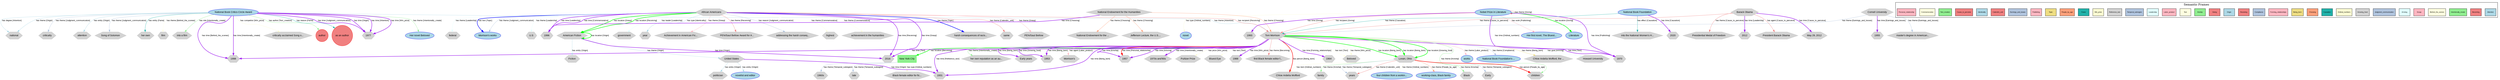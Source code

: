 digraph Toni_Morrison {
    rankdir=TB;
    compound=true;
    node [fontname="Arial", fontsize=12, style=filled];
    edge [fontname="Arial", fontsize=10, color=gray];
    
    // Graph styling
    bgcolor=white;
    
    // Node type definitions
    subgraph cluster_people {{
        label="People";
        style=filled;
        fillcolor=lightcoral;
        color=red;
        node [fillcolor=lightcoral, color=red, shape=circle];
    }}
    
    subgraph cluster_locations {{
        label="Locations";
        style=filled;
        fillcolor=lightgreen;
        color=green;
        node [fillcolor=lightgreen, color=green, shape=box];
    }}
    
    subgraph cluster_concepts {{
        label="Concepts";
        style=filled;
        fillcolor=lightblue;
        color=blue;
        node [fillcolor=lightblue, color=blue, shape=ellipse];
    }}
    
    subgraph cluster_events {{
        label="Events";
        style=filled;
        fillcolor=lightyellow;
        color=orange;
        node [fillcolor=lightyellow, color=orange, shape=diamond];
    }}
    
    subgraph cluster_other {{
        label="Other";
        style=filled;
        fillcolor=lightgray;
        color=gray;
        node [fillcolor=lightgray, color=gray, shape=hexagon];
    }}

    // People nodes
    "author" [label="author", fillcolor=lightcoral, color=red, shape=circle];
    "as an author" [label="as an author", fillcolor=lightcoral, color=red, shape=circle];

    // Locations nodes
    "New York City" [label="New York City", fillcolor=lightgreen, color=green, shape=box];

    // Concepts nodes
    "Morrison's works" [label="Morrison's works", fillcolor=lightblue, color=blue, shape=ellipse];
    "works" [label="works", fillcolor=lightblue, color=blue, shape=ellipse];
    "Her first novel, The Bluest..." [label="Her first novel, The Bluest...", fillcolor=lightblue, color=blue, shape=ellipse];
    "National Book Critics Circle Award" [label="National Book Critics Circle Award", fillcolor=lightblue, color=blue, shape=ellipse];
    "Her novel Beloved" [label="Her novel Beloved", fillcolor=lightblue, color=blue, shape=ellipse];
    "Nobel Prize in Literature" [label="Nobel Prize in Literature", fillcolor=lightblue, color=blue, shape=ellipse];
    "four children from a workin..." [label="four children from a workin...", fillcolor=lightblue, color=blue, shape=ellipse];
    "Literature" [label="Literature", fillcolor=lightblue, color=blue, shape=ellipse];
    "National Book Foundation's ..." [label="National Book Foundation's ...", fillcolor=lightblue, color=blue, shape=ellipse];
    "novelist and editor" [label="novelist and editor", fillcolor=lightblue, color=blue, shape=ellipse];
    "National Book Foundation" [label="National Book Foundation", fillcolor=lightblue, color=blue, shape=ellipse];
    "working-class, Black family" [label="working-class, Black family", fillcolor=lightblue, color=blue, shape=ellipse];
    "novel" [label="novel", fillcolor=lightblue, color=blue, shape=ellipse];

    // Other nodes
    "1993" [label="1993", fillcolor=lightgray, color=gray, shape=hexagon];
    "Jefferson Lecture, the U.S...." [label="Jefferson Lecture, the U.S....", fillcolor=lightgray, color=gray, shape=hexagon];
    "national" [label="national", fillcolor=lightgray, color=gray, shape=hexagon];
    "African Americans" [label="African Americans", fillcolor=lightgray, color=gray, shape=hexagon];
    "2020" [label="2020", fillcolor=lightgray, color=gray, shape=hexagon];
    "Chloe Ardelia Wofford, the ..." [label="Chloe Ardelia Wofford, the ...", fillcolor=lightgray, color=gray, shape=hexagon];
    "critically" [label="critically", fillcolor=lightgray, color=gray, shape=hexagon];
    "attention" [label="attention", fillcolor=lightgray, color=gray, shape=hexagon];
    "Howard University" [label="Howard University", fillcolor=lightgray, color=gray, shape=hexagon];
    "1931" [label="1931", fillcolor=lightgray, color=gray, shape=hexagon];
    "1955" [label="1955", fillcolor=lightgray, color=gray, shape=hexagon];
    "U.S" [label="U.S", fillcolor=lightgray, color=gray, shape=hexagon];
    "1970" [label="1970", fillcolor=lightgray, color=gray, shape=hexagon];
    "her own reputation as an au..." [label="her own reputation as an au...", fillcolor=lightgray, color=gray, shape=hexagon];
    "Song of Solomon" [label="Song of Solomon", fillcolor=lightgray, color=gray, shape=hexagon];
    "her own" [label="her own", fillcolor=lightgray, color=gray, shape=hexagon];
    "into the National Women's H..." [label="into the National Women's H...", fillcolor=lightgray, color=gray, shape=hexagon];
    "Barack Obama" [label="Barack Obama", fillcolor=lightgray, color=gray, shape=hexagon];
    "Black" [label="Black", fillcolor=lightgray, color=gray, shape=hexagon];
    "1977" [label="1977", fillcolor=lightgray, color=gray, shape=hexagon];
    "Early years" [label="Early years", fillcolor=lightgray, color=gray, shape=hexagon];
    "Toni Morrison" [label="Toni Morrison", fillcolor=lightgray, color=gray, shape=hexagon];
    "politician" [label="politician", fillcolor=lightgray, color=gray, shape=hexagon];
    "Presidential Medal of Freedom" [label="Presidential Medal of Freedom", fillcolor=lightgray, color=gray, shape=hexagon];
    "1953" [label="1953", fillcolor=lightgray, color=gray, shape=hexagon];
    "1996" [label="1996", fillcolor=lightgray, color=gray, shape=hexagon];
    "American Fiction" [label="American Fiction", fillcolor=lightgray, color=gray, shape=hexagon];
    "government" [label="government", fillcolor=lightgray, color=gray, shape=hexagon];
    "year" [label="year", fillcolor=lightgray, color=gray, shape=hexagon];
    "Morrison's" [label="Morrison's", fillcolor=lightgray, color=gray, shape=hexagon];
    "2012" [label="2012", fillcolor=lightgray, color=gray, shape=hexagon];
    "Fiction" [label="Fiction", fillcolor=lightgray, color=gray, shape=hexagon];
    "Chloe Ardelia Wofford" [label="Chloe Ardelia Wofford", fillcolor=lightgray, color=gray, shape=hexagon];
    "1957" [label="1957", fillcolor=lightgray, color=gray, shape=hexagon];
    "Early" [label="Early", fillcolor=lightgray, color=gray, shape=hexagon];
    "1970s and'80s" [label="1970s and'80s", fillcolor=lightgray, color=gray, shape=hexagon];
    "Pulitzer Prize" [label="Pulitzer Prize", fillcolor=lightgray, color=gray, shape=hexagon];
    "Bluest Eye" [label="Bluest Eye", fillcolor=lightgray, color=gray, shape=hexagon];
    "President Barack Obama" [label="President Barack Obama", fillcolor=lightgray, color=gray, shape=hexagon];
    "1988" [label="1988", fillcolor=lightgray, color=gray, shape=hexagon];
    "first Black female editor f..." [label="first Black female editor f...", fillcolor=lightgray, color=gray, shape=hexagon];
    "Achievement in American Fic..." [label="Achievement in American Fic...", fillcolor=lightgray, color=gray, shape=hexagon];
    "Black female editor for fic..." [label="Black female editor for fic...", fillcolor=lightgray, color=gray, shape=hexagon];
    "children" [label="children", fillcolor=lightgray, color=gray, shape=hexagon];
    "family" [label="family", fillcolor=lightgray, color=gray, shape=hexagon];
    "film" [label="film", fillcolor=lightgray, color=gray, shape=hexagon];
    "PEN/Saul Bellow Award for A..." [label="PEN/Saul Bellow Award for A...", fillcolor=lightgray, color=gray, shape=hexagon];
    "into a film" [label="into a film", fillcolor=lightgray, color=gray, shape=hexagon];
    "United States" [label="United States", fillcolor=lightgray, color=gray, shape=hexagon];
    "addressing the harsh conseq..." [label="addressing the harsh conseq...", fillcolor=lightgray, color=gray, shape=hexagon];
    "1998" [label="1998", fillcolor=lightgray, color=gray, shape=hexagon];
    "1964" [label="1964", fillcolor=lightgray, color=gray, shape=hexagon];
    "highest" [label="highest", fillcolor=lightgray, color=gray, shape=hexagon];
    "achievement in the humanities" [label="achievement in the humanities", fillcolor=lightgray, color=gray, shape=hexagon];
    "2016" [label="2016", fillcolor=lightgray, color=gray, shape=hexagon];
    "1960s" [label="1960s", fillcolor=lightgray, color=gray, shape=hexagon];
    "harsh consequences of racis..." [label="harsh consequences of racis...", fillcolor=lightgray, color=gray, shape=hexagon];
    "National Endowment for the Humanities" [label="National Endowment for the Humanities", fillcolor=lightgray, color=gray, shape=hexagon];
    "same" [label="same", fillcolor=lightgray, color=gray, shape=hexagon];
    "Beloved" [label="Beloved", fillcolor=lightgray, color=gray, shape=hexagon];
    "critically acclaimed Song o..." [label="critically acclaimed Song o...", fillcolor=lightgray, color=gray, shape=hexagon];
    "PEN/Saul Bellow" [label="PEN/Saul Bellow", fillcolor=lightgray, color=gray, shape=hexagon];
    "years" [label="years", fillcolor=lightgray, color=gray, shape=hexagon];
    "master's degree in American..." [label="master's degree in American...", fillcolor=lightgray, color=gray, shape=hexagon];
    "May 29, 2012" [label="May 29, 2012", fillcolor=lightgray, color=gray, shape=hexagon];
    "federal" [label="federal", fillcolor=lightgray, color=gray, shape=hexagon];
    "late" [label="late", fillcolor=lightgray, color=gray, shape=hexagon];
    "National Endowment for the ..." [label="National Endowment for the ...", fillcolor=lightgray, color=gray, shape=hexagon];
    "Lorain, Ohio" [label="Lorain, Ohio", fillcolor=lightgray, color=gray, shape=hexagon];
    "Cornell University" [label="Cornell University", fillcolor=lightgray, color=gray, shape=hexagon];

    // Relationships
    "National Book Critics Circle Award" -> "1977" [label="has time [Attention]", color=purple, penwidth=2];
    "Toni Morrison" -> "first Black female editor f..." [label="has theme [Becoming]", color=lightcoral, penwidth=1];
    "National Book Critics Circle Award" -> "into a film" [label="has role [Intentionally_create]", color=lightgreen, penwidth=1];
    "National Book Critics Circle Award" -> "1998" [label="has time [Behind_the_scenes]", color=purple, penwidth=2];
    "African Americans" -> "American Fiction" [label="has location [Grasp]", color=green, penwidth=2];
    "Toni Morrison" -> "Howard University" [label="has goal [Arriving]", color=lightcyan, penwidth=1];
    "African Americans" -> "addressing the harsh conseq..." [label="has reason [Judgment_communication]", color=lightsteelblue, penwidth=1];
    "Toni Morrison" -> "1970s and'80s" [label="has time [Intentionally_create]", color=purple, penwidth=2];
    "Toni Morrison" -> "1957" [label="has time [Arriving]", color=purple, penwidth=2];
    "Toni Morrison" -> "1953" [label="has time [Growing_food]", color=purple, penwidth=2];
    "New York City" -> "Black female editor for fic..." [label="has type [Ordinal_numbers]", color=lightgoldenrodyellow, penwidth=1];
    "National Book Foundation" -> "2020" [label="has time [Causation]", color=purple, penwidth=2];
    "National Endowment for the Humanities" -> "1996" [label="has time [Choosing]", color=purple, penwidth=2];
    "Toni Morrison" -> "Lorain, Ohio" [label="has location [Being_born]", color=green, penwidth=2];
    "Lorain, Ohio" -> "Chloe Ardelia Wofford" [label="has item [Ordinal_numbers]", color=lightgoldenrodyellow, penwidth=1];
    "Toni Morrison" -> "1964" [label="has time [Forming_relationships]", color=purple, penwidth=2];
    "Toni Morrison" -> "National Book Foundation's ..." [label="has theme [Compliance]", color=lightsteelblue, penwidth=1];
    "African Americans" -> "Toni Morrison" [label="has recipient [Receiving]", color=lightcoral, penwidth=1];
    "United States" -> "politician" [label="has entity [Origin]", color=lightblue, penwidth=1];
    "Nobel Prize in Literature" -> "Literature" [label="has location [Giving]", color=green, penwidth=2];
    "Toni Morrison" -> "children" [label="has theme [Kinship]", color=lightgreen, penwidth=1];
    "Toni Morrison" -> "1970" [label="has time [Text]", color=purple, penwidth=2];
    "National Book Foundation" -> "Toni Morrison" [label="has theme [Causation]", color=lightseagreen, penwidth=1];
    "Toni Morrison" -> "Morrison's" [label="has agent [Labor_product]", color=lightpink, penwidth=1];
    "Nobel Prize in Literature" -> "1993" [label="has time [Giving]", color=purple, penwidth=2];
    "African Americans" -> "federal" [label="has theme [Leadership]", color=lightcyan, penwidth=1];
    "Barack Obama" -> "2012" [label="has time [Leadership]", color=purple, penwidth=2];
    "Nobel Prize in Literature" -> "Nobel Prize in Literature" [label="has theme [Giving]", color=lightcoral, penwidth=1];
    "New York City" -> "late" [label="has theme [Temporal_subregion]", color=lightsteelblue, penwidth=1];
    "Toni Morrison" -> "1931" [label="has time [Reference_text]", color=purple, penwidth=2];
    "National Book Critics Circle Award" -> "1977" [label="has time [Win_prize]", color=purple, penwidth=2];
    "Toni Morrison" -> "Lorain, Ohio" [label="has location [Being_born]", color=green, penwidth=2];
    "Toni Morrison" -> "New York City" [label="has location [Becoming]", color=green, penwidth=2];
    "National Book Critics Circle Award" -> "critically acclaimed Song o..." [label="has competitor [Win_prize]", color=lightgoldenrodyellow, penwidth=1];
    "National Book Critics Circle Award" -> "her own" [label="has entity [Fame]", color=lightseagreen, penwidth=1];
    "Lorain, Ohio" -> "children" [label="has person [People_by_age]", color=red, penwidth=2];
    "African Americans" -> "Morrison's works" [label="has text [Topic]", color=blue, penwidth=2];
    "National Book Critics Circle Award" -> "attention" [label="has entity [Origin]", color=lightblue, penwidth=1];
    "Lorain, Ohio" -> "Early" [label="has theme [Temporal_subregion]", color=lightsteelblue, penwidth=1];
    "Nobel Prize in Literature" -> "1970" [label="has time [Publishing]", color=purple, penwidth=2];
    "Cornell University" -> "master's degree in American..." [label="has theme [Earnings_and_losses]", color=lightsteelblue, penwidth=1];
    "Nobel Prize in Literature" -> "Her first novel, The Bluest..." [label="has work [Publishing]", color=lightpink, penwidth=1];
    "Toni Morrison" -> "her own reputation as an au..." [label="has theme [Intentionally_create]", color=lightgreen, penwidth=1];
    "Lorain, Ohio" -> "years" [label="has theme [Calendric_unit]", color=lightcoral, penwidth=1];
    "Toni Morrison" -> "1957" [label="has time [Kinship]", color=purple, penwidth=2];
    "Lorain, Ohio" -> "working-class, Black family" [label="has theme [People_by_age]", color=lightsalmon, penwidth=1];
    "National Book Critics Circle Award" -> "1977" [label="has time [Judgment_communication]", color=purple, penwidth=2];
    "Lorain, Ohio" -> "Black" [label="has theme [Kinship]", color=lightgreen, penwidth=1];
    "African Americans" -> "year" [label="has type [Identicality]", color=lightblue, penwidth=1];
    "National Book Critics Circle Award" -> "Her novel Beloved" [label="has theme [Intentionally_create]", color=lightgreen, penwidth=1];
    "National Endowment for the Humanities" -> "Toni Morrison" [label="has theme [Choosing]", color=lightsalmon, penwidth=1];
    "African Americans" -> "same" [label="has theme [Calendric_unit]", color=lightcoral, penwidth=1];
    "Nobel Prize in Literature" -> "novel" [label="has type [Ordinal_numbers]", color=lightgoldenrodyellow, penwidth=1];
    "Toni Morrison" -> "Chloe Ardelia Wofford" [label="has person [Being_born]", color=red, penwidth=2];
    "Nobel Prize in Literature" -> "1970" [label="has time [Ordinal_numbers]", color=purple, penwidth=2];
    "African Americans" -> "Morrison's works" [label="has theme [Judgment_communication]", color=lightsteelblue, penwidth=1];
    "African Americans" -> "PEN/Saul Bellow" [label="has theme [Grasp]", color=lightpink, penwidth=1];
    "Toni Morrison" -> "1988" [label="has time [Win_prize]", color=purple, penwidth=2];
    "African Americans" -> "harsh consequences of racis..." [label="has theme [Topic]", color=blue, penwidth=2];
    "Lorain, Ohio" -> "years" [label="has theme [Temporal_subregion]", color=lightsteelblue, penwidth=1];
    "African Americans" -> "government" [label="has leader [Leadership]", color=lightcyan, penwidth=1];
    "Barack Obama" -> "May 29, 2012" [label="has time [Cause_to_perceive]", color=purple, penwidth=2];
    "African Americans" -> "PEN/Saul Bellow Award for A..." [label="has theme [Receiving]", color=lightcoral, penwidth=1];
    "African Americans" -> "1996" [label="has time [Leadership]", color=purple, penwidth=2];
    "Lorain, Ohio" -> "family" [label="has theme [Kinship]", color=lightgreen, penwidth=1];
    "Toni Morrison" -> "Bluest Eye" [label="has text [Text]", color=lightyellow, penwidth=1];
    "American Fiction" -> "American Fiction" [label="has location [Origin]", color=green, penwidth=2];
    "Toni Morrison" -> "Beloved" [label="has theme [Win_prize]", color=lightgoldenrodyellow, penwidth=1];
    "Cornell University" -> "Toni Morrison" [label="has theme [Earnings_and_losses]", color=lightsteelblue, penwidth=1];
    "Nobel Prize in Literature" -> "Toni Morrison" [label="has recipient [Giving]", color=lightcoral, penwidth=1];
    "National Book Foundation" -> "into the National Women's H..." [label="has effect [Causation]", color=lightseagreen, penwidth=1];
    "Barack Obama" -> "Presidential Medal of Freedom" [label="has theme [Cause_to_perceive]", color=lightcoral, penwidth=1];
    "Toni Morrison" -> "Early years" [label="has time [Being_born]", color=purple, penwidth=2];
    "National Book Critics Circle Award" -> "author" [label="has author [Text_creation]", color=lightgreen, penwidth=1];
    "Toni Morrison" -> "works" [label="has theme [Labor_product]", color=lightpink, penwidth=1];
    "African Americans" -> "2016" [label="has time [Receiving]", color=purple, penwidth=2];
    "United States" -> "1931" [label="has time [Origin]", color=purple, penwidth=2];
    "National Endowment for the Humanities" -> "Jefferson Lecture, the U.S...." [label="has theme [Choosing]", color=lightsalmon, penwidth=1];
    "Barack Obama" -> "President Barack Obama" [label="has agent [Cause_to_perceive]", color=lightcoral, penwidth=1];
    "National Book Critics Circle Award" -> "national" [label="has degree [Attention]", color=lightblue, penwidth=1];
    "African Americans" -> "achievement in the humanities" [label="has theme [Commemorative]", color=lightyellow, penwidth=1];
    "National Book Critics Circle Award" -> "critically" [label="has theme [Judgment_communication]", color=lightsteelblue, penwidth=1];
    "National Book Critics Circle Award" -> "Song of Solomon" [label="has theme [Judgment_communication]", color=lightsteelblue, penwidth=1];
    "Toni Morrison" -> "Pulitzer Prize" [label="has prize [Win_prize]", color=lightgoldenrodyellow, penwidth=1];
    "Toni Morrison" -> "Lorain, Ohio" [label="has location [Growing_food]", color=green, penwidth=2];
    "United States" -> "novelist and editor" [label="has entity [Origin]", color=lightblue, penwidth=1];
    "National Book Critics Circle Award" -> "national" [label="has theme [Origin]", color=lightblue, penwidth=1];
    "Toni Morrison" -> "1931" [label="has time [Being_born]", color=purple, penwidth=2];
    "National Book Critics Circle Award" -> "as an author" [label="has reason [Fame]", color=lightseagreen, penwidth=1];
    "Toni Morrison" -> "Chloe Ardelia Wofford, the ..." [label="has theme [Being_born]", color=lightgoldenrod, penwidth=1];
    "African Americans" -> "highest" [label="has theme [Commemorative]", color=lightyellow, penwidth=1];
    "African Americans" -> "Achievement in American Fic..." [label="has theme [Grasp]", color=lightpink, penwidth=1];
    "New York City" -> "1960s" [label="has theme [Temporal_subregion]", color=lightsteelblue, penwidth=1];
    "National Endowment for the Humanities" -> "National Endowment for the ..." [label="has theme [Choosing]", color=lightsalmon, penwidth=1];
    "Toni Morrison" -> "1957" [label="has time [Personal_relationship]", color=red, penwidth=2];
    "American Fiction" -> "2016" [label="has time [Origin]", color=purple, penwidth=2];
    "African Americans" -> "2016" [label="has time [Grasp]", color=purple, penwidth=2];
    "National Book Critics Circle Award" -> "film" [label="has theme [Behind_the_scenes]", color=lightyellow, penwidth=1];
    "National Book Critics Circle Award" -> "1998" [label="has time [Intentionally_create]", color=purple, penwidth=2];
    "National Book Critics Circle Award" -> "Toni Morrison" [label="has theme [Attention]", color=lightblue, penwidth=1];
    "Lorain, Ohio" -> "four children from a workin..." [label="has theme [Ordinal_numbers]", color=lightgoldenrodyellow, penwidth=1];
    "Toni Morrison" -> "1953" [label="has time [Being_born]", color=purple, penwidth=2];
    "Toni Morrison" -> "1998" [label="has time [Text]", color=purple, penwidth=2];
    "African Americans" -> "1996" [label="has time [Commemorative]", color=purple, penwidth=2];
    "Barack Obama" -> "Toni Morrison" [label="has theme [Cause_to_perceive]", color=lightcoral, penwidth=1];
    "Cornell University" -> "1955" [label="has time [Earnings_and_losses]", color=purple, penwidth=2];
    "African Americans" -> "American Fiction" [label="has location [Receiving]", color=green, penwidth=2];
    "Toni Morrison" -> "Beloved" [label="has text [Text]", color=lightyellow, penwidth=1];
    "National Book Critics Circle Award" -> "1977" [label="has time [Origin]", color=purple, penwidth=2];
    "American Fiction" -> "Fiction" [label="has entity [Origin]", color=lightblue, penwidth=1];
    "African Americans" -> "U.S" [label="has theme [Leadership]", color=lightcyan, penwidth=1];
    "American Fiction" -> "United States" [label="has theme [Origin]", color=lightblue, penwidth=1];

    // Frame Legend
    subgraph cluster_legend {
        label="Semantic Frames";
        style=filled;
        fillcolor=white;
        color=black;
        rank=sink;
        "Attention_legend" [label="Attention", fillcolor="lightblue", style=filled, shape=box, fontsize=8];
        "Becoming_legend" [label="Becoming", fillcolor="lightcoral", style=filled, shape=box, fontsize=8];
        "Intentionally_create_legend" [label="Intentionally_create", fillcolor="lightgreen", style=filled, shape=box, fontsize=8];
        "Behind_the_scenes_legend" [label="Behind_the_scenes", fillcolor="lightyellow", style=filled, shape=box, fontsize=8];
        "Grasp_legend" [label="Grasp", fillcolor="lightpink", style=filled, shape=box, fontsize=8];
        "Arriving_legend" [label="Arriving", fillcolor="lightcyan", style=filled, shape=box, fontsize=8];
        "Judgment_communication_legend" [label="Judgment_communication", fillcolor="lightsteelblue", style=filled, shape=box, fontsize=8];
        "Growing_food_legend" [label="Growing_food", fillcolor="lightgray", style=filled, shape=box, fontsize=8];
        "Ordinal_numbers_legend" [label="Ordinal_numbers", fillcolor="lightgoldenrodyellow", style=filled, shape=box, fontsize=8];
        "Causation_legend" [label="Causation", fillcolor="lightseagreen", style=filled, shape=box, fontsize=8];
        "Choosing_legend" [label="Choosing", fillcolor="lightsalmon", style=filled, shape=box, fontsize=8];
        "Being_born_legend" [label="Being_born", fillcolor="lightgoldenrod", style=filled, shape=box, fontsize=8];
        "Forming_relationships_legend" [label="Forming_relationships", fillcolor="lightpink", style=filled, shape=box, fontsize=8];
        "Compliance_legend" [label="Compliance", fillcolor="lightsteelblue", style=filled, shape=box, fontsize=8];
        "Receiving_legend" [label="Receiving", fillcolor="lightcoral", style=filled, shape=box, fontsize=8];
        "Origin_legend" [label="Origin", fillcolor="lightblue", style=filled, shape=box, fontsize=8];
        "Giving_legend" [label="Giving", fillcolor="lightcoral", style=filled, shape=box, fontsize=8];
        "Kinship_legend" [label="Kinship", fillcolor="lightgreen", style=filled, shape=box, fontsize=8];
        "Text_legend" [label="Text", fillcolor="lightyellow", style=filled, shape=box, fontsize=8];
        "Labor_product_legend" [label="Labor_product", fillcolor="lightpink", style=filled, shape=box, fontsize=8];
        "Leadership_legend" [label="Leadership", fillcolor="lightcyan", style=filled, shape=box, fontsize=8];
        "Temporal_subregion_legend" [label="Temporal_subregion", fillcolor="lightsteelblue", style=filled, shape=box, fontsize=8];
        "Reference_text_legend" [label="Reference_text", fillcolor="lightgray", style=filled, shape=box, fontsize=8];
        "Win_prize_legend" [label="Win_prize", fillcolor="lightgoldenrodyellow", style=filled, shape=box, fontsize=8];
        "Fame_legend" [label="Fame", fillcolor="lightseagreen", style=filled, shape=box, fontsize=8];
        "People_by_age_legend" [label="People_by_age", fillcolor="lightsalmon", style=filled, shape=box, fontsize=8];
        "Topic_legend" [label="Topic", fillcolor="lightgoldenrod", style=filled, shape=box, fontsize=8];
        "Publishing_legend" [label="Publishing", fillcolor="lightpink", style=filled, shape=box, fontsize=8];
        "Earnings_and_losses_legend" [label="Earnings_and_losses", fillcolor="lightsteelblue", style=filled, shape=box, fontsize=8];
        "Calendric_unit_legend" [label="Calendric_unit", fillcolor="lightcoral", style=filled, shape=box, fontsize=8];
        "Identicality_legend" [label="Identicality", fillcolor="lightblue", style=filled, shape=box, fontsize=8];
        "Cause_to_perceive_legend" [label="Cause_to_perceive", fillcolor="lightcoral", style=filled, shape=box, fontsize=8];
        "Text_creation_legend" [label="Text_creation", fillcolor="lightgreen", style=filled, shape=box, fontsize=8];
        "Commemorative_legend" [label="Commemorative", fillcolor="lightyellow", style=filled, shape=box, fontsize=8];
        "Personal_relationship_legend" [label="Personal_relationship", fillcolor="lightpink", style=filled, shape=box, fontsize=8];
    }
}